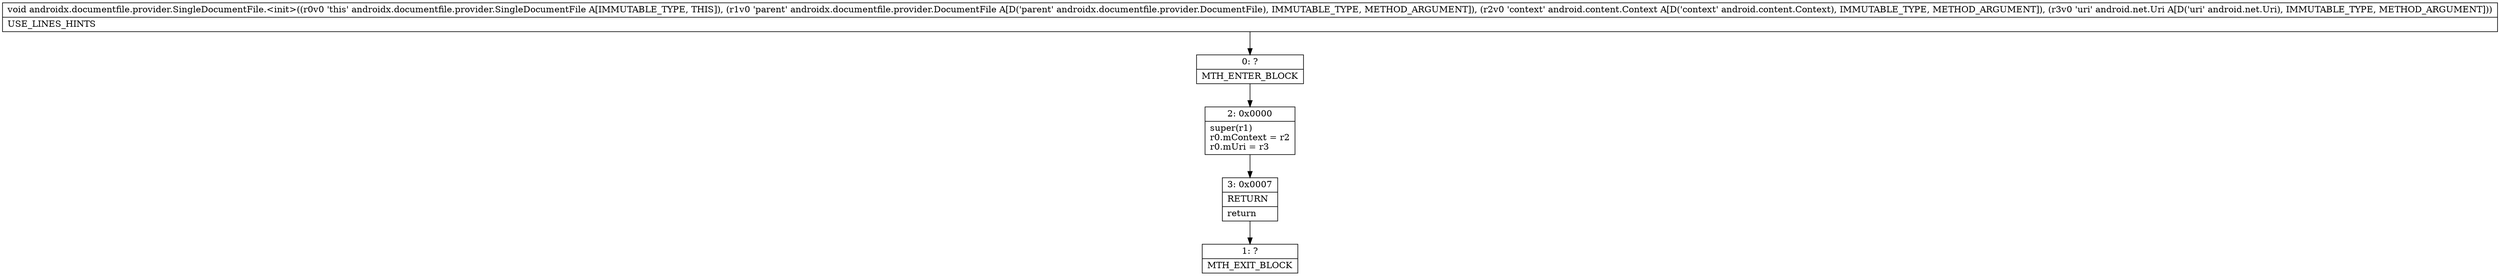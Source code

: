 digraph "CFG forandroidx.documentfile.provider.SingleDocumentFile.\<init\>(Landroidx\/documentfile\/provider\/DocumentFile;Landroid\/content\/Context;Landroid\/net\/Uri;)V" {
Node_0 [shape=record,label="{0\:\ ?|MTH_ENTER_BLOCK\l}"];
Node_2 [shape=record,label="{2\:\ 0x0000|super(r1)\lr0.mContext = r2\lr0.mUri = r3\l}"];
Node_3 [shape=record,label="{3\:\ 0x0007|RETURN\l|return\l}"];
Node_1 [shape=record,label="{1\:\ ?|MTH_EXIT_BLOCK\l}"];
MethodNode[shape=record,label="{void androidx.documentfile.provider.SingleDocumentFile.\<init\>((r0v0 'this' androidx.documentfile.provider.SingleDocumentFile A[IMMUTABLE_TYPE, THIS]), (r1v0 'parent' androidx.documentfile.provider.DocumentFile A[D('parent' androidx.documentfile.provider.DocumentFile), IMMUTABLE_TYPE, METHOD_ARGUMENT]), (r2v0 'context' android.content.Context A[D('context' android.content.Context), IMMUTABLE_TYPE, METHOD_ARGUMENT]), (r3v0 'uri' android.net.Uri A[D('uri' android.net.Uri), IMMUTABLE_TYPE, METHOD_ARGUMENT]))  | USE_LINES_HINTS\l}"];
MethodNode -> Node_0;Node_0 -> Node_2;
Node_2 -> Node_3;
Node_3 -> Node_1;
}

